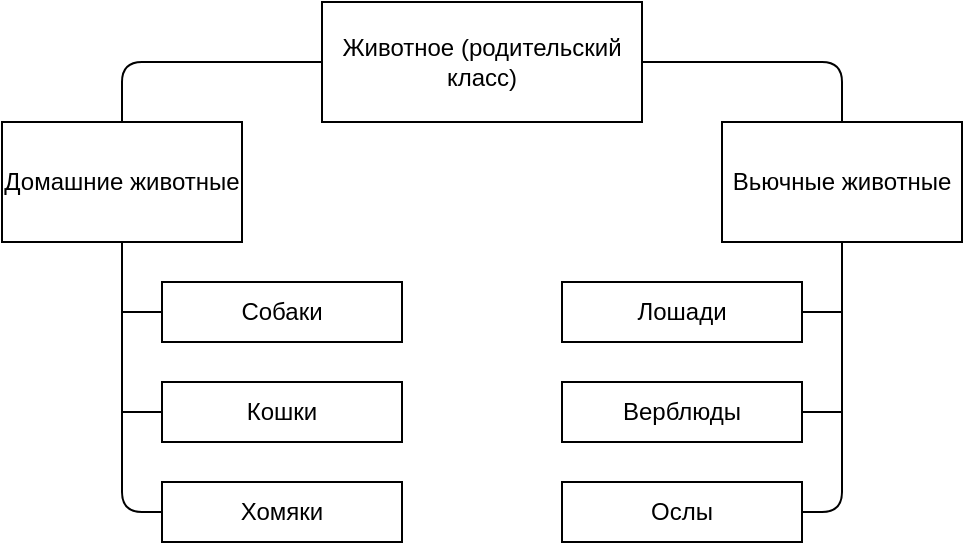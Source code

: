 <mxfile>
    <diagram id="ZbMn-sASZbQ--FNzbqqB" name="Страница 1">
        <mxGraphModel dx="531" dy="280" grid="1" gridSize="10" guides="1" tooltips="1" connect="1" arrows="1" fold="1" page="1" pageScale="1" pageWidth="827" pageHeight="1169" math="0" shadow="0">
            <root>
                <mxCell id="0"/>
                <mxCell id="1" parent="0"/>
                <mxCell id="2" value="Животное (родительский класс)" style="rounded=0;whiteSpace=wrap;html=1;" vertex="1" parent="1">
                    <mxGeometry x="200" y="20" width="160" height="60" as="geometry"/>
                </mxCell>
                <mxCell id="3" value="Домашние животные" style="rounded=0;whiteSpace=wrap;html=1;" vertex="1" parent="1">
                    <mxGeometry x="40" y="80" width="120" height="60" as="geometry"/>
                </mxCell>
                <mxCell id="4" value="Вьючные животные" style="rounded=0;whiteSpace=wrap;html=1;" vertex="1" parent="1">
                    <mxGeometry x="400" y="80" width="120" height="60" as="geometry"/>
                </mxCell>
                <mxCell id="5" value="Собаки" style="rounded=0;whiteSpace=wrap;html=1;" vertex="1" parent="1">
                    <mxGeometry x="120" y="160" width="120" height="30" as="geometry"/>
                </mxCell>
                <mxCell id="6" value="Кошки" style="rounded=0;whiteSpace=wrap;html=1;" vertex="1" parent="1">
                    <mxGeometry x="120" y="210" width="120" height="30" as="geometry"/>
                </mxCell>
                <mxCell id="7" value="Хомяки" style="rounded=0;whiteSpace=wrap;html=1;" vertex="1" parent="1">
                    <mxGeometry x="120" y="260" width="120" height="30" as="geometry"/>
                </mxCell>
                <mxCell id="8" value="Лошади" style="rounded=0;whiteSpace=wrap;html=1;" vertex="1" parent="1">
                    <mxGeometry x="320" y="160" width="120" height="30" as="geometry"/>
                </mxCell>
                <mxCell id="9" value="Верблюды" style="rounded=0;whiteSpace=wrap;html=1;" vertex="1" parent="1">
                    <mxGeometry x="320" y="210" width="120" height="30" as="geometry"/>
                </mxCell>
                <mxCell id="10" value="Ослы" style="rounded=0;whiteSpace=wrap;html=1;" vertex="1" parent="1">
                    <mxGeometry x="320" y="260" width="120" height="30" as="geometry"/>
                </mxCell>
                <mxCell id="11" value="" style="endArrow=none;html=1;entryX=0;entryY=0.5;entryDx=0;entryDy=0;exitX=0.5;exitY=0;exitDx=0;exitDy=0;" edge="1" parent="1" source="3" target="2">
                    <mxGeometry width="50" height="50" relative="1" as="geometry">
                        <mxPoint x="300" y="190" as="sourcePoint"/>
                        <mxPoint x="350" y="140" as="targetPoint"/>
                        <Array as="points">
                            <mxPoint x="100" y="50"/>
                        </Array>
                    </mxGeometry>
                </mxCell>
                <mxCell id="12" value="" style="endArrow=none;html=1;entryX=1;entryY=0.5;entryDx=0;entryDy=0;exitX=0.5;exitY=0;exitDx=0;exitDy=0;" edge="1" parent="1" source="4" target="2">
                    <mxGeometry width="50" height="50" relative="1" as="geometry">
                        <mxPoint x="300" y="190" as="sourcePoint"/>
                        <mxPoint x="350" y="140" as="targetPoint"/>
                        <Array as="points">
                            <mxPoint x="460" y="50"/>
                        </Array>
                    </mxGeometry>
                </mxCell>
                <mxCell id="13" value="" style="endArrow=none;html=1;entryX=0.5;entryY=1;entryDx=0;entryDy=0;exitX=1;exitY=0.5;exitDx=0;exitDy=0;" edge="1" parent="1" source="10" target="4">
                    <mxGeometry width="50" height="50" relative="1" as="geometry">
                        <mxPoint x="300" y="190" as="sourcePoint"/>
                        <mxPoint x="350" y="140" as="targetPoint"/>
                        <Array as="points">
                            <mxPoint x="460" y="275"/>
                        </Array>
                    </mxGeometry>
                </mxCell>
                <mxCell id="14" value="" style="endArrow=none;html=1;exitX=1;exitY=0.5;exitDx=0;exitDy=0;" edge="1" parent="1" source="8">
                    <mxGeometry width="50" height="50" relative="1" as="geometry">
                        <mxPoint x="300" y="190" as="sourcePoint"/>
                        <mxPoint x="460" y="175" as="targetPoint"/>
                    </mxGeometry>
                </mxCell>
                <mxCell id="15" value="" style="endArrow=none;html=1;exitX=1;exitY=0.5;exitDx=0;exitDy=0;" edge="1" parent="1" source="9">
                    <mxGeometry width="50" height="50" relative="1" as="geometry">
                        <mxPoint x="450" y="185" as="sourcePoint"/>
                        <mxPoint x="460" y="225" as="targetPoint"/>
                        <Array as="points"/>
                    </mxGeometry>
                </mxCell>
                <mxCell id="16" value="" style="endArrow=none;html=1;exitX=0;exitY=0.5;exitDx=0;exitDy=0;" edge="1" parent="1" source="5">
                    <mxGeometry width="50" height="50" relative="1" as="geometry">
                        <mxPoint x="460" y="195" as="sourcePoint"/>
                        <mxPoint x="100" y="175" as="targetPoint"/>
                    </mxGeometry>
                </mxCell>
                <mxCell id="17" value="" style="endArrow=none;html=1;entryX=0;entryY=0.5;entryDx=0;entryDy=0;" edge="1" parent="1" target="6">
                    <mxGeometry width="50" height="50" relative="1" as="geometry">
                        <mxPoint x="100" y="225" as="sourcePoint"/>
                        <mxPoint x="490" y="205" as="targetPoint"/>
                    </mxGeometry>
                </mxCell>
                <mxCell id="18" value="" style="endArrow=none;html=1;entryX=0.5;entryY=1;entryDx=0;entryDy=0;exitX=0;exitY=0.5;exitDx=0;exitDy=0;" edge="1" parent="1" source="7" target="3">
                    <mxGeometry width="50" height="50" relative="1" as="geometry">
                        <mxPoint x="260" y="200" as="sourcePoint"/>
                        <mxPoint x="310" y="150" as="targetPoint"/>
                        <Array as="points">
                            <mxPoint x="100" y="275"/>
                        </Array>
                    </mxGeometry>
                </mxCell>
            </root>
        </mxGraphModel>
    </diagram>
</mxfile>